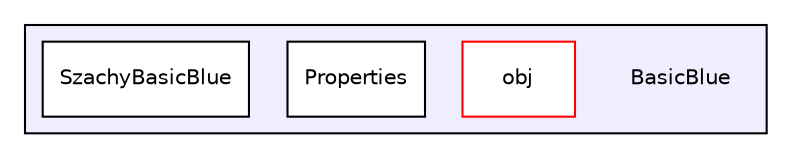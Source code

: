 digraph "BasicBlue" {
  compound=true
  node [ fontsize="10", fontname="Helvetica"];
  edge [ labelfontsize="10", labelfontname="Helvetica"];
  subgraph clusterdir_aa48bc2631266f5d9e2f7e663feb7d8e {
    graph [ bgcolor="#eeeeff", pencolor="black", label="" URL="dir_aa48bc2631266f5d9e2f7e663feb7d8e.html"];
    dir_aa48bc2631266f5d9e2f7e663feb7d8e [shape=plaintext label="BasicBlue"];
    dir_38e96e8dbc28d7abcf251b57bacd0585 [shape=box label="obj" color="red" fillcolor="white" style="filled" URL="dir_38e96e8dbc28d7abcf251b57bacd0585.html"];
    dir_2f7a00e02f27bb70438de411c7739035 [shape=box label="Properties" color="black" fillcolor="white" style="filled" URL="dir_2f7a00e02f27bb70438de411c7739035.html"];
    dir_990e6adfaf89d27032f4dc99b5f346b4 [shape=box label="SzachyBasicBlue" color="black" fillcolor="white" style="filled" URL="dir_990e6adfaf89d27032f4dc99b5f346b4.html"];
  }
}
